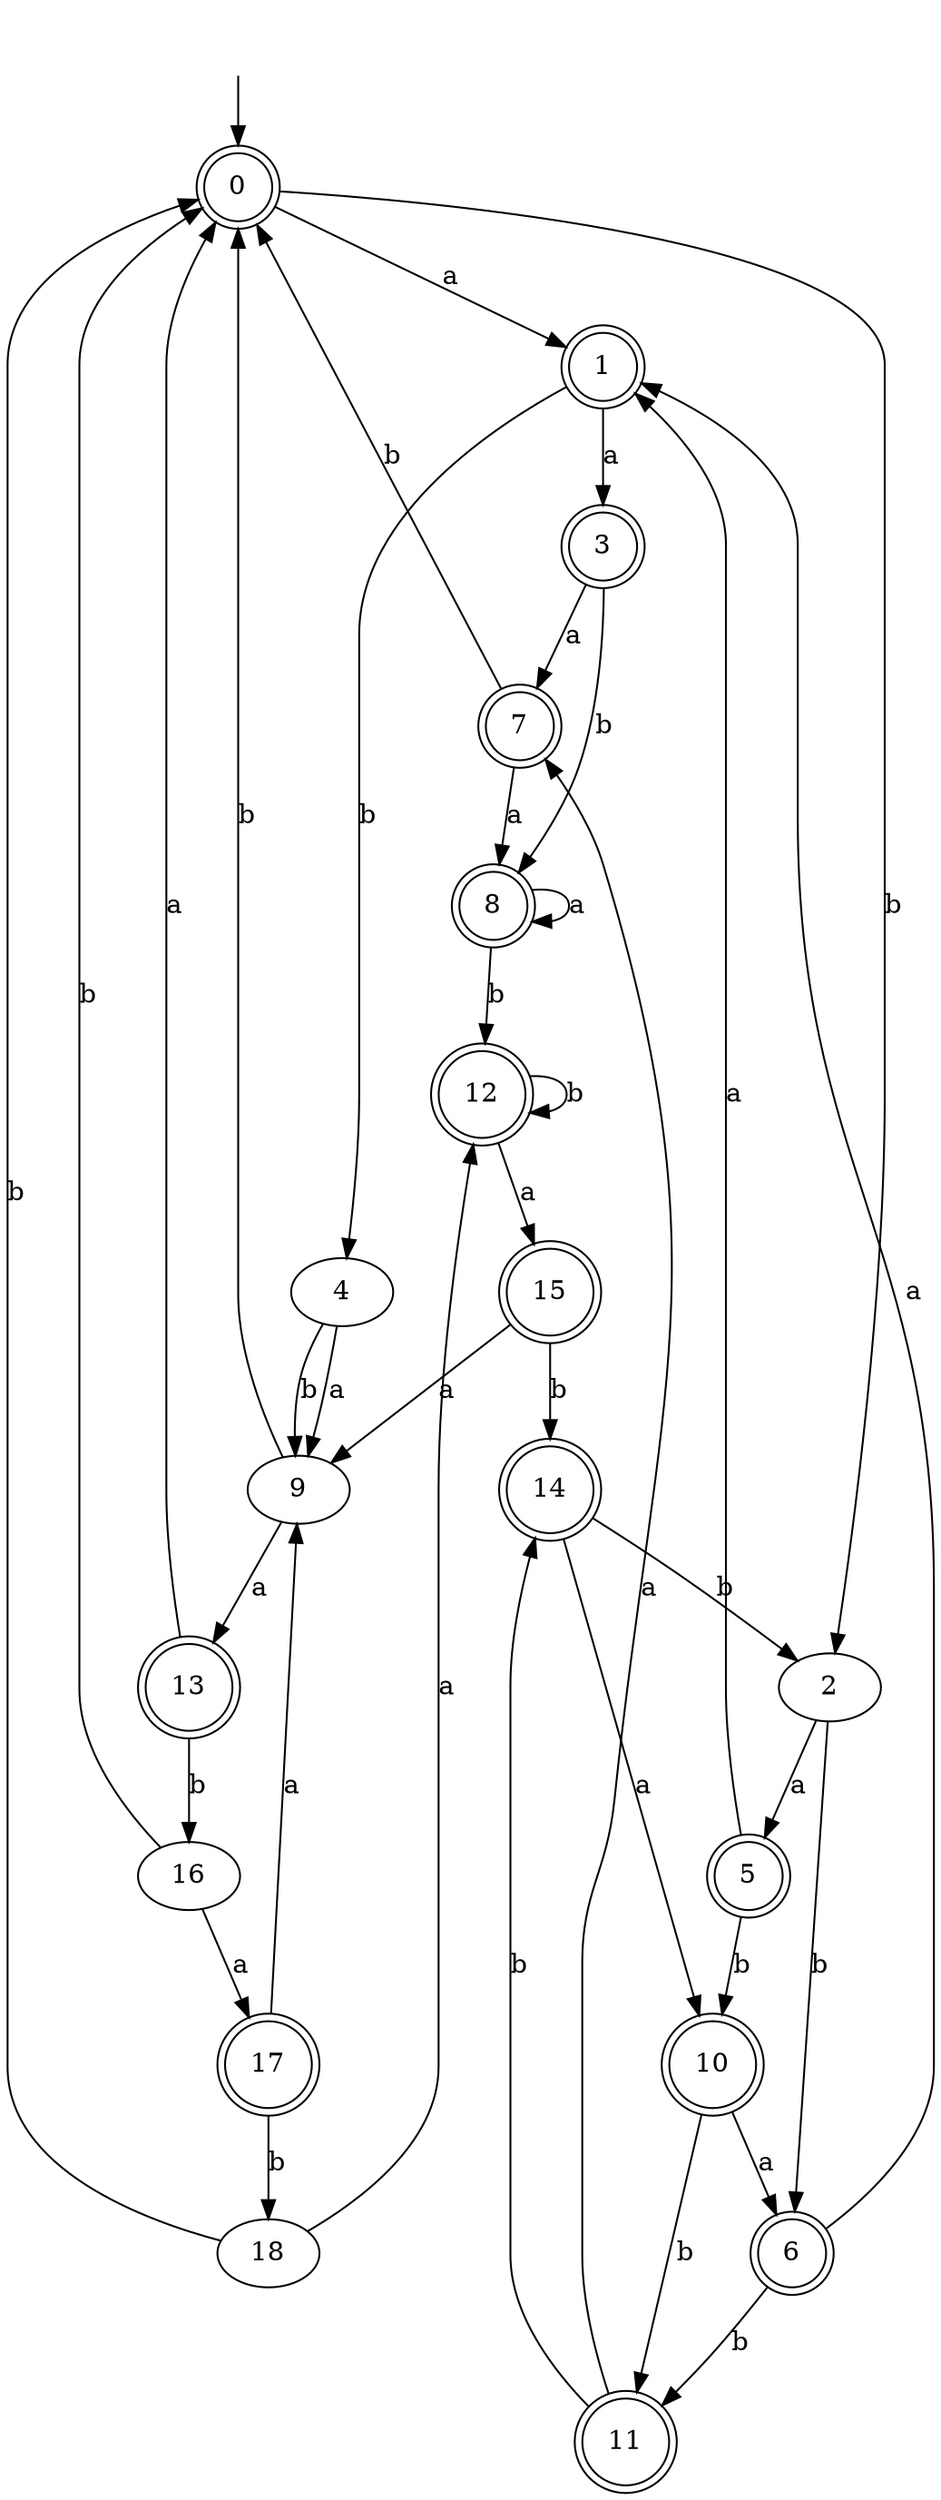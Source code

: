 digraph RandomDFA {
  __start0 [label="", shape=none];
  __start0 -> 0 [label=""];
  0 [shape=circle] [shape=doublecircle]
  0 -> 1 [label="a"]
  0 -> 2 [label="b"]
  1 [shape=doublecircle]
  1 -> 3 [label="a"]
  1 -> 4 [label="b"]
  2
  2 -> 5 [label="a"]
  2 -> 6 [label="b"]
  3 [shape=doublecircle]
  3 -> 7 [label="a"]
  3 -> 8 [label="b"]
  4
  4 -> 9 [label="a"]
  4 -> 9 [label="b"]
  5 [shape=doublecircle]
  5 -> 1 [label="a"]
  5 -> 10 [label="b"]
  6 [shape=doublecircle]
  6 -> 1 [label="a"]
  6 -> 11 [label="b"]
  7 [shape=doublecircle]
  7 -> 8 [label="a"]
  7 -> 0 [label="b"]
  8 [shape=doublecircle]
  8 -> 8 [label="a"]
  8 -> 12 [label="b"]
  9
  9 -> 13 [label="a"]
  9 -> 0 [label="b"]
  10 [shape=doublecircle]
  10 -> 6 [label="a"]
  10 -> 11 [label="b"]
  11 [shape=doublecircle]
  11 -> 7 [label="a"]
  11 -> 14 [label="b"]
  12 [shape=doublecircle]
  12 -> 15 [label="a"]
  12 -> 12 [label="b"]
  13 [shape=doublecircle]
  13 -> 0 [label="a"]
  13 -> 16 [label="b"]
  14 [shape=doublecircle]
  14 -> 10 [label="a"]
  14 -> 2 [label="b"]
  15 [shape=doublecircle]
  15 -> 9 [label="a"]
  15 -> 14 [label="b"]
  16
  16 -> 17 [label="a"]
  16 -> 0 [label="b"]
  17 [shape=doublecircle]
  17 -> 9 [label="a"]
  17 -> 18 [label="b"]
  18
  18 -> 12 [label="a"]
  18 -> 0 [label="b"]
}
